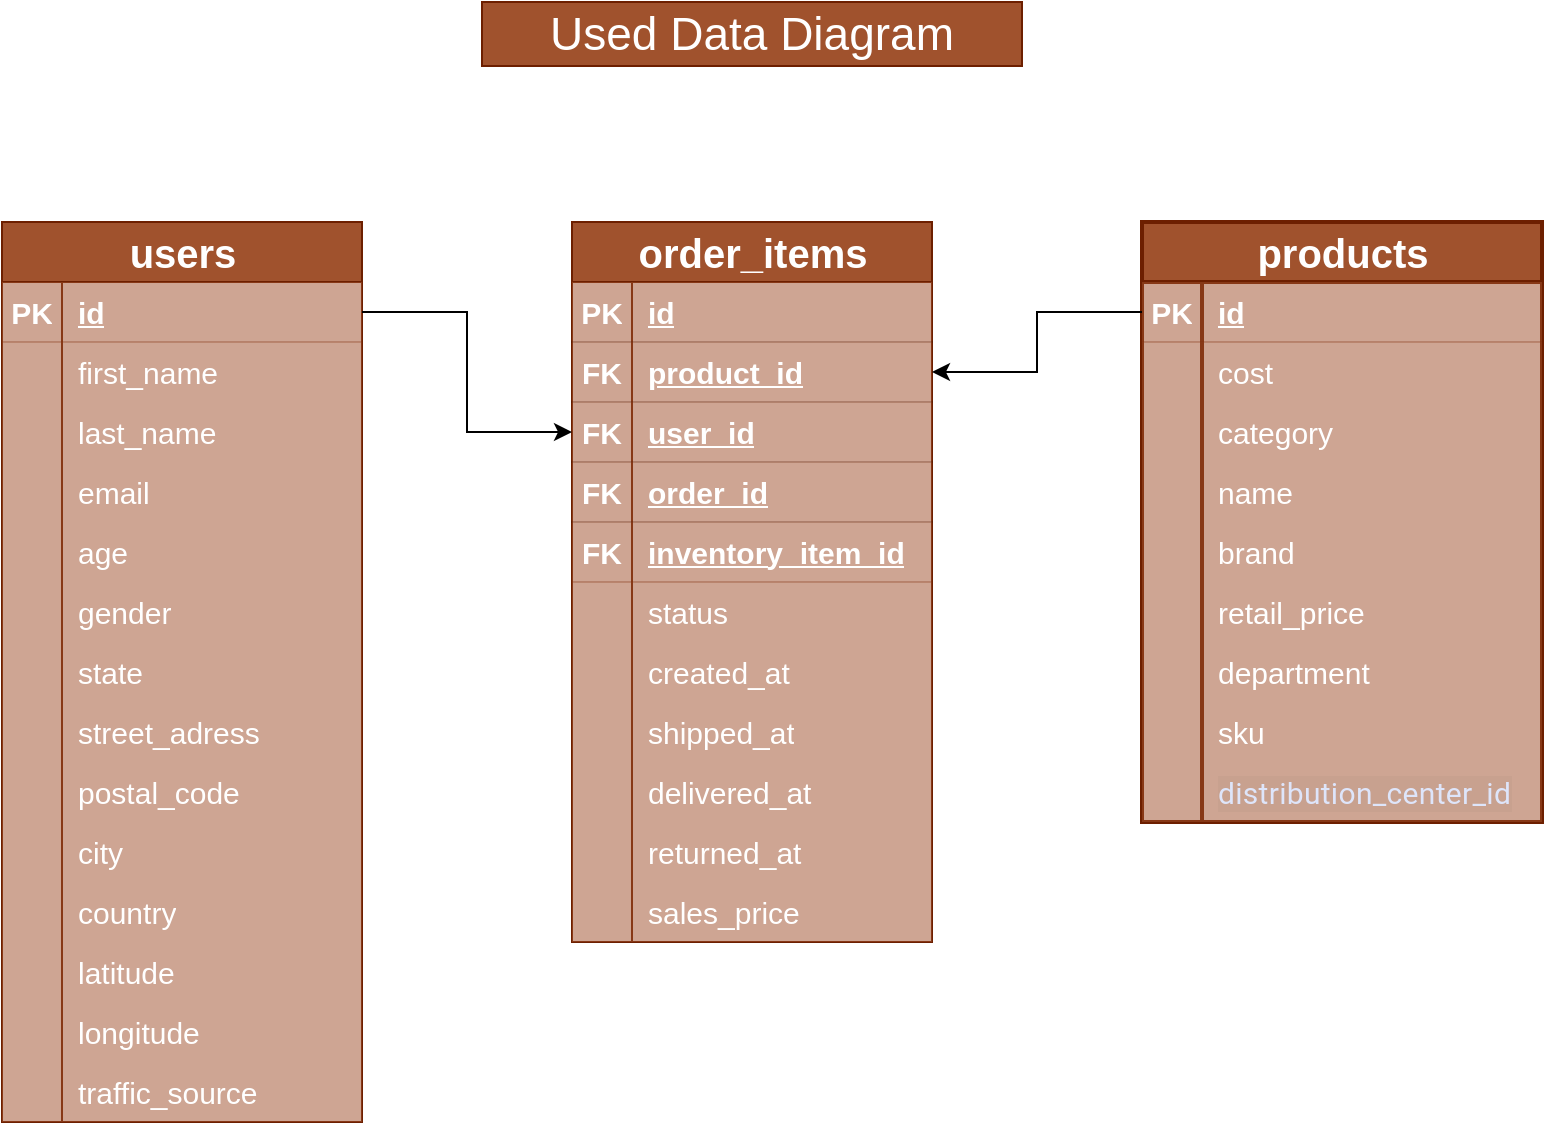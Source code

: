 <mxfile version="26.2.15">
  <diagram name="Page-1" id="uGTwzxItd89l0KT5xo5V">
    <mxGraphModel dx="976" dy="1852" grid="1" gridSize="10" guides="1" tooltips="1" connect="1" arrows="1" fold="1" page="1" pageScale="1" pageWidth="850" pageHeight="1100" math="0" shadow="0">
      <root>
        <mxCell id="0" />
        <mxCell id="1" parent="0" />
        <mxCell id="vyj9jpibA56fX9_31Tpw-134" value="&lt;font style=&quot;font-size: 20px;&quot;&gt;order_items&lt;/font&gt;" style="shape=table;startSize=30;container=1;collapsible=1;childLayout=tableLayout;fixedRows=1;rowLines=0;fontStyle=1;align=center;resizeLast=1;html=1;fillColor=#a0522d;fontColor=#ffffff;strokeColor=#6D1F00;" parent="1" vertex="1">
          <mxGeometry x="335" y="-890" width="180" height="360" as="geometry" />
        </mxCell>
        <mxCell id="vyj9jpibA56fX9_31Tpw-135" value="" style="shape=tableRow;horizontal=0;startSize=0;swimlaneHead=0;swimlaneBody=0;fillColor=#a0522d;collapsible=0;dropTarget=0;points=[[0,0.5],[1,0.5]];portConstraint=eastwest;top=0;left=0;right=0;bottom=1;fontSize=15;fontColor=#ffffff;strokeColor=#401200;opacity=30;" parent="vyj9jpibA56fX9_31Tpw-134" vertex="1">
          <mxGeometry y="30" width="180" height="30" as="geometry" />
        </mxCell>
        <mxCell id="vyj9jpibA56fX9_31Tpw-136" value="PK" style="shape=partialRectangle;connectable=0;fillColor=#a0522d;top=0;left=0;bottom=0;right=0;fontStyle=1;overflow=hidden;whiteSpace=wrap;html=1;fontSize=15;fontColor=#ffffff;strokeColor=#401200;opacity=30;" parent="vyj9jpibA56fX9_31Tpw-135" vertex="1">
          <mxGeometry width="30" height="30" as="geometry">
            <mxRectangle width="30" height="30" as="alternateBounds" />
          </mxGeometry>
        </mxCell>
        <mxCell id="vyj9jpibA56fX9_31Tpw-137" value="id" style="shape=partialRectangle;connectable=0;fillColor=#a0522d;top=0;left=0;bottom=0;right=0;align=left;spacingLeft=6;fontStyle=5;overflow=hidden;whiteSpace=wrap;html=1;fontSize=15;fontColor=#ffffff;strokeColor=#401200;opacity=30;" parent="vyj9jpibA56fX9_31Tpw-135" vertex="1">
          <mxGeometry x="30" width="150" height="30" as="geometry">
            <mxRectangle width="150" height="30" as="alternateBounds" />
          </mxGeometry>
        </mxCell>
        <mxCell id="vyj9jpibA56fX9_31Tpw-152" value="" style="shape=tableRow;horizontal=0;startSize=0;swimlaneHead=0;swimlaneBody=0;fillColor=#a0522d;collapsible=0;dropTarget=0;points=[[0,0.5],[1,0.5]];portConstraint=eastwest;top=0;left=0;right=0;bottom=1;fontSize=15;swimlaneLine=0;strokeColor=#401200;fontColor=#ffffff;opacity=30;" parent="vyj9jpibA56fX9_31Tpw-134" vertex="1">
          <mxGeometry y="60" width="180" height="30" as="geometry" />
        </mxCell>
        <mxCell id="vyj9jpibA56fX9_31Tpw-153" value="FK" style="shape=partialRectangle;connectable=0;fillColor=#a0522d;top=0;left=0;bottom=0;right=0;fontStyle=1;overflow=hidden;whiteSpace=wrap;html=1;fontSize=15;swimlaneLine=0;strokeColor=#401200;fontColor=#ffffff;opacity=30;" parent="vyj9jpibA56fX9_31Tpw-152" vertex="1">
          <mxGeometry width="30" height="30" as="geometry">
            <mxRectangle width="30" height="30" as="alternateBounds" />
          </mxGeometry>
        </mxCell>
        <mxCell id="vyj9jpibA56fX9_31Tpw-154" value="product_id" style="shape=partialRectangle;connectable=0;fillColor=#a0522d;top=0;left=0;bottom=0;right=0;align=left;spacingLeft=6;fontStyle=5;overflow=hidden;whiteSpace=wrap;html=1;fontSize=15;swimlaneLine=0;strokeColor=#401200;fontColor=#ffffff;opacity=30;" parent="vyj9jpibA56fX9_31Tpw-152" vertex="1">
          <mxGeometry x="30" width="150" height="30" as="geometry">
            <mxRectangle width="150" height="30" as="alternateBounds" />
          </mxGeometry>
        </mxCell>
        <mxCell id="vyj9jpibA56fX9_31Tpw-178" value="" style="shape=tableRow;horizontal=0;startSize=0;swimlaneHead=0;swimlaneBody=0;fillColor=#a0522d;collapsible=0;dropTarget=0;points=[[0,0.5],[1,0.5]];portConstraint=eastwest;top=0;left=0;right=0;bottom=1;fontSize=15;swimlaneLine=0;strokeColor=#401200;fontColor=#ffffff;opacity=30;" parent="vyj9jpibA56fX9_31Tpw-134" vertex="1">
          <mxGeometry y="90" width="180" height="30" as="geometry" />
        </mxCell>
        <mxCell id="vyj9jpibA56fX9_31Tpw-179" value="FK" style="shape=partialRectangle;connectable=0;fillColor=#a0522d;top=0;left=0;bottom=0;right=0;fontStyle=1;overflow=hidden;whiteSpace=wrap;html=1;fontSize=15;swimlaneLine=0;strokeColor=#401200;fontColor=#ffffff;opacity=30;" parent="vyj9jpibA56fX9_31Tpw-178" vertex="1">
          <mxGeometry width="30" height="30" as="geometry">
            <mxRectangle width="30" height="30" as="alternateBounds" />
          </mxGeometry>
        </mxCell>
        <mxCell id="vyj9jpibA56fX9_31Tpw-180" value="user_id" style="shape=partialRectangle;connectable=0;fillColor=#a0522d;top=0;left=0;bottom=0;right=0;align=left;spacingLeft=6;fontStyle=5;overflow=hidden;whiteSpace=wrap;html=1;fontSize=15;swimlaneLine=0;strokeColor=#401200;fontColor=#ffffff;opacity=30;" parent="vyj9jpibA56fX9_31Tpw-178" vertex="1">
          <mxGeometry x="30" width="150" height="30" as="geometry">
            <mxRectangle width="150" height="30" as="alternateBounds" />
          </mxGeometry>
        </mxCell>
        <mxCell id="vyj9jpibA56fX9_31Tpw-181" value="" style="shape=tableRow;horizontal=0;startSize=0;swimlaneHead=0;swimlaneBody=0;fillColor=#a0522d;collapsible=0;dropTarget=0;points=[[0,0.5],[1,0.5]];portConstraint=eastwest;top=0;left=0;right=0;bottom=1;fontSize=15;swimlaneLine=0;strokeColor=#401200;fontColor=#ffffff;opacity=30;" parent="vyj9jpibA56fX9_31Tpw-134" vertex="1">
          <mxGeometry y="120" width="180" height="30" as="geometry" />
        </mxCell>
        <mxCell id="vyj9jpibA56fX9_31Tpw-182" value="FK" style="shape=partialRectangle;connectable=0;fillColor=#a0522d;top=0;left=0;bottom=0;right=0;fontStyle=1;overflow=hidden;whiteSpace=wrap;html=1;fontSize=15;swimlaneLine=0;strokeColor=#401200;fontColor=#ffffff;opacity=30;" parent="vyj9jpibA56fX9_31Tpw-181" vertex="1">
          <mxGeometry width="30" height="30" as="geometry">
            <mxRectangle width="30" height="30" as="alternateBounds" />
          </mxGeometry>
        </mxCell>
        <mxCell id="vyj9jpibA56fX9_31Tpw-183" value="order_id" style="shape=partialRectangle;connectable=0;fillColor=#a0522d;top=0;left=0;bottom=0;right=0;align=left;spacingLeft=6;fontStyle=5;overflow=hidden;whiteSpace=wrap;html=1;fontSize=15;swimlaneLine=0;strokeColor=#401200;fontColor=#ffffff;opacity=30;" parent="vyj9jpibA56fX9_31Tpw-181" vertex="1">
          <mxGeometry x="30" width="150" height="30" as="geometry">
            <mxRectangle width="150" height="30" as="alternateBounds" />
          </mxGeometry>
        </mxCell>
        <mxCell id="vyj9jpibA56fX9_31Tpw-184" value="" style="shape=tableRow;horizontal=0;startSize=0;swimlaneHead=0;swimlaneBody=0;fillColor=#a0522d;collapsible=0;dropTarget=0;points=[[0,0.5],[1,0.5]];portConstraint=eastwest;top=0;left=0;right=0;bottom=1;fontSize=15;swimlaneLine=0;strokeColor=#6D1F00;fontColor=#ffffff;opacity=30;" parent="vyj9jpibA56fX9_31Tpw-134" vertex="1">
          <mxGeometry y="150" width="180" height="30" as="geometry" />
        </mxCell>
        <mxCell id="vyj9jpibA56fX9_31Tpw-185" value="FK" style="shape=partialRectangle;connectable=0;fillColor=#a0522d;top=0;left=0;bottom=0;right=0;fontStyle=1;overflow=hidden;whiteSpace=wrap;html=1;fontSize=15;swimlaneLine=0;strokeColor=#6D1F00;fontColor=#ffffff;opacity=30;" parent="vyj9jpibA56fX9_31Tpw-184" vertex="1">
          <mxGeometry width="30" height="30" as="geometry">
            <mxRectangle width="30" height="30" as="alternateBounds" />
          </mxGeometry>
        </mxCell>
        <mxCell id="vyj9jpibA56fX9_31Tpw-186" value="inventory_item_id" style="shape=partialRectangle;connectable=0;fillColor=#a0522d;top=0;left=0;bottom=0;right=0;align=left;spacingLeft=6;fontStyle=5;overflow=hidden;whiteSpace=wrap;html=1;fontSize=15;swimlaneLine=0;strokeColor=#6D1F00;fontColor=#ffffff;opacity=30;" parent="vyj9jpibA56fX9_31Tpw-184" vertex="1">
          <mxGeometry x="30" width="150" height="30" as="geometry">
            <mxRectangle width="150" height="30" as="alternateBounds" />
          </mxGeometry>
        </mxCell>
        <mxCell id="vyj9jpibA56fX9_31Tpw-138" value="" style="shape=tableRow;horizontal=0;startSize=0;swimlaneHead=0;swimlaneBody=0;fillColor=#a0522d;collapsible=0;dropTarget=0;points=[[0,0.5],[1,0.5]];portConstraint=eastwest;top=0;left=0;right=0;bottom=0;fontSize=15;strokeColor=#6D1F00;fontColor=#ffffff;opacity=30;" parent="vyj9jpibA56fX9_31Tpw-134" vertex="1">
          <mxGeometry y="180" width="180" height="30" as="geometry" />
        </mxCell>
        <mxCell id="vyj9jpibA56fX9_31Tpw-139" value="" style="shape=partialRectangle;connectable=0;fillColor=#a0522d;top=0;left=0;bottom=0;right=0;editable=1;overflow=hidden;whiteSpace=wrap;html=1;fontSize=15;strokeColor=#6D1F00;fontColor=#ffffff;opacity=30;" parent="vyj9jpibA56fX9_31Tpw-138" vertex="1">
          <mxGeometry width="30" height="30" as="geometry">
            <mxRectangle width="30" height="30" as="alternateBounds" />
          </mxGeometry>
        </mxCell>
        <mxCell id="vyj9jpibA56fX9_31Tpw-140" value="status" style="shape=partialRectangle;connectable=0;fillColor=#a0522d;top=0;left=0;bottom=0;right=0;align=left;spacingLeft=6;overflow=hidden;whiteSpace=wrap;html=1;fontSize=15;strokeColor=#6D1F00;fontColor=#ffffff;opacity=30;" parent="vyj9jpibA56fX9_31Tpw-138" vertex="1">
          <mxGeometry x="30" width="150" height="30" as="geometry">
            <mxRectangle width="150" height="30" as="alternateBounds" />
          </mxGeometry>
        </mxCell>
        <mxCell id="vyj9jpibA56fX9_31Tpw-141" value="" style="shape=tableRow;horizontal=0;startSize=0;swimlaneHead=0;swimlaneBody=0;fillColor=#a0522d;collapsible=0;dropTarget=0;points=[[0,0.5],[1,0.5]];portConstraint=eastwest;top=0;left=0;right=0;bottom=0;fontSize=15;strokeColor=#6D1F00;fontColor=#ffffff;opacity=30;" parent="vyj9jpibA56fX9_31Tpw-134" vertex="1">
          <mxGeometry y="210" width="180" height="30" as="geometry" />
        </mxCell>
        <mxCell id="vyj9jpibA56fX9_31Tpw-142" value="" style="shape=partialRectangle;connectable=0;fillColor=#a0522d;top=0;left=0;bottom=0;right=0;editable=1;overflow=hidden;whiteSpace=wrap;html=1;fontSize=15;strokeColor=#6D1F00;fontColor=#ffffff;opacity=30;" parent="vyj9jpibA56fX9_31Tpw-141" vertex="1">
          <mxGeometry width="30" height="30" as="geometry">
            <mxRectangle width="30" height="30" as="alternateBounds" />
          </mxGeometry>
        </mxCell>
        <mxCell id="vyj9jpibA56fX9_31Tpw-143" value="created_at" style="shape=partialRectangle;connectable=0;fillColor=#a0522d;top=0;left=0;bottom=0;right=0;align=left;spacingLeft=6;overflow=hidden;whiteSpace=wrap;html=1;fontSize=15;strokeColor=#6D1F00;fontColor=#ffffff;opacity=30;" parent="vyj9jpibA56fX9_31Tpw-141" vertex="1">
          <mxGeometry x="30" width="150" height="30" as="geometry">
            <mxRectangle width="150" height="30" as="alternateBounds" />
          </mxGeometry>
        </mxCell>
        <mxCell id="vyj9jpibA56fX9_31Tpw-144" value="" style="shape=tableRow;horizontal=0;startSize=0;swimlaneHead=0;swimlaneBody=0;fillColor=#a0522d;collapsible=0;dropTarget=0;points=[[0,0.5],[1,0.5]];portConstraint=eastwest;top=0;left=0;right=0;bottom=0;fontSize=15;fontColor=#ffffff;strokeColor=#6D1F00;opacity=30;" parent="vyj9jpibA56fX9_31Tpw-134" vertex="1">
          <mxGeometry y="240" width="180" height="30" as="geometry" />
        </mxCell>
        <mxCell id="vyj9jpibA56fX9_31Tpw-145" value="" style="shape=partialRectangle;connectable=0;fillColor=#a0522d;top=0;left=0;bottom=0;right=0;editable=1;overflow=hidden;whiteSpace=wrap;html=1;fontSize=15;fontColor=#ffffff;strokeColor=#6D1F00;opacity=30;" parent="vyj9jpibA56fX9_31Tpw-144" vertex="1">
          <mxGeometry width="30" height="30" as="geometry">
            <mxRectangle width="30" height="30" as="alternateBounds" />
          </mxGeometry>
        </mxCell>
        <mxCell id="vyj9jpibA56fX9_31Tpw-146" value="shipped_at" style="shape=partialRectangle;connectable=0;fillColor=#a0522d;top=0;left=0;bottom=0;right=0;align=left;spacingLeft=6;overflow=hidden;whiteSpace=wrap;html=1;fontSize=15;fontColor=#ffffff;strokeColor=#6D1F00;opacity=30;" parent="vyj9jpibA56fX9_31Tpw-144" vertex="1">
          <mxGeometry x="30" width="150" height="30" as="geometry">
            <mxRectangle width="150" height="30" as="alternateBounds" />
          </mxGeometry>
        </mxCell>
        <mxCell id="vyj9jpibA56fX9_31Tpw-147" value="" style="shape=tableRow;horizontal=0;startSize=0;swimlaneHead=0;swimlaneBody=0;fillColor=#a0522d;collapsible=0;dropTarget=0;points=[[0,0.5],[1,0.5]];portConstraint=eastwest;top=0;left=0;right=0;bottom=0;fontSize=15;fontColor=#ffffff;strokeColor=#6D1F00;opacity=30;" parent="vyj9jpibA56fX9_31Tpw-134" vertex="1">
          <mxGeometry y="270" width="180" height="30" as="geometry" />
        </mxCell>
        <mxCell id="vyj9jpibA56fX9_31Tpw-148" value="" style="shape=partialRectangle;connectable=0;fillColor=#a0522d;top=0;left=0;bottom=0;right=0;editable=1;overflow=hidden;whiteSpace=wrap;html=1;fontSize=15;fontColor=#ffffff;strokeColor=#6D1F00;opacity=30;" parent="vyj9jpibA56fX9_31Tpw-147" vertex="1">
          <mxGeometry width="30" height="30" as="geometry">
            <mxRectangle width="30" height="30" as="alternateBounds" />
          </mxGeometry>
        </mxCell>
        <mxCell id="vyj9jpibA56fX9_31Tpw-149" value="delivered_at" style="shape=partialRectangle;connectable=0;fillColor=#a0522d;top=0;left=0;bottom=0;right=0;align=left;spacingLeft=6;overflow=hidden;whiteSpace=wrap;html=1;fontSize=15;fontColor=#ffffff;strokeColor=#6D1F00;opacity=30;" parent="vyj9jpibA56fX9_31Tpw-147" vertex="1">
          <mxGeometry x="30" width="150" height="30" as="geometry">
            <mxRectangle width="150" height="30" as="alternateBounds" />
          </mxGeometry>
        </mxCell>
        <mxCell id="vyj9jpibA56fX9_31Tpw-187" value="" style="shape=tableRow;horizontal=0;startSize=0;swimlaneHead=0;swimlaneBody=0;fillColor=#a0522d;collapsible=0;dropTarget=0;points=[[0,0.5],[1,0.5]];portConstraint=eastwest;top=0;left=0;right=0;bottom=0;fontSize=15;fontColor=#ffffff;strokeColor=#6D1F00;opacity=30;" parent="vyj9jpibA56fX9_31Tpw-134" vertex="1">
          <mxGeometry y="300" width="180" height="30" as="geometry" />
        </mxCell>
        <mxCell id="vyj9jpibA56fX9_31Tpw-188" value="" style="shape=partialRectangle;connectable=0;fillColor=#a0522d;top=0;left=0;bottom=0;right=0;editable=1;overflow=hidden;whiteSpace=wrap;html=1;fontSize=15;fontColor=#ffffff;strokeColor=#6D1F00;opacity=30;" parent="vyj9jpibA56fX9_31Tpw-187" vertex="1">
          <mxGeometry width="30" height="30" as="geometry">
            <mxRectangle width="30" height="30" as="alternateBounds" />
          </mxGeometry>
        </mxCell>
        <mxCell id="vyj9jpibA56fX9_31Tpw-189" value="returned_at" style="shape=partialRectangle;connectable=0;fillColor=#a0522d;top=0;left=0;bottom=0;right=0;align=left;spacingLeft=6;overflow=hidden;whiteSpace=wrap;html=1;fontSize=15;fontColor=#ffffff;strokeColor=#6D1F00;opacity=30;" parent="vyj9jpibA56fX9_31Tpw-187" vertex="1">
          <mxGeometry x="30" width="150" height="30" as="geometry">
            <mxRectangle width="150" height="30" as="alternateBounds" />
          </mxGeometry>
        </mxCell>
        <mxCell id="vyj9jpibA56fX9_31Tpw-190" value="" style="shape=tableRow;horizontal=0;startSize=0;swimlaneHead=0;swimlaneBody=0;fillColor=#a0522d;collapsible=0;dropTarget=0;points=[[0,0.5],[1,0.5]];portConstraint=eastwest;top=0;left=0;right=0;bottom=0;fontSize=15;fontColor=#ffffff;strokeColor=#6D1F00;opacity=30;" parent="vyj9jpibA56fX9_31Tpw-134" vertex="1">
          <mxGeometry y="330" width="180" height="30" as="geometry" />
        </mxCell>
        <mxCell id="vyj9jpibA56fX9_31Tpw-191" value="" style="shape=partialRectangle;connectable=0;fillColor=#a0522d;top=0;left=0;bottom=0;right=0;editable=1;overflow=hidden;whiteSpace=wrap;html=1;fontSize=15;fontColor=#ffffff;strokeColor=#6D1F00;opacity=30;" parent="vyj9jpibA56fX9_31Tpw-190" vertex="1">
          <mxGeometry width="30" height="30" as="geometry">
            <mxRectangle width="30" height="30" as="alternateBounds" />
          </mxGeometry>
        </mxCell>
        <mxCell id="vyj9jpibA56fX9_31Tpw-192" value="sales_price" style="shape=partialRectangle;connectable=0;fillColor=#a0522d;top=0;left=0;bottom=0;right=0;align=left;spacingLeft=6;overflow=hidden;whiteSpace=wrap;html=1;fontSize=15;fontColor=#ffffff;strokeColor=#6D1F00;opacity=30;" parent="vyj9jpibA56fX9_31Tpw-190" vertex="1">
          <mxGeometry x="30" width="150" height="30" as="geometry">
            <mxRectangle width="150" height="30" as="alternateBounds" />
          </mxGeometry>
        </mxCell>
        <mxCell id="vyj9jpibA56fX9_31Tpw-150" value="Used Data Diagram" style="text;html=1;align=center;verticalAlign=middle;whiteSpace=wrap;rounded=0;fontSize=23;fillColor=#a0522d;fontColor=#ffffff;strokeColor=#6D1F00;" parent="1" vertex="1">
          <mxGeometry x="290" y="-1000" width="270" height="32" as="geometry" />
        </mxCell>
        <mxCell id="vyj9jpibA56fX9_31Tpw-196" value="&lt;font style=&quot;font-size: 20px;&quot;&gt;users&lt;/font&gt;" style="shape=table;startSize=30;container=1;collapsible=1;childLayout=tableLayout;fixedRows=1;rowLines=0;fontStyle=1;align=center;resizeLast=1;html=1;fillColor=#a0522d;fontColor=#ffffff;strokeColor=#6D1F00;" parent="1" vertex="1">
          <mxGeometry x="50" y="-890" width="180" height="450" as="geometry" />
        </mxCell>
        <mxCell id="vyj9jpibA56fX9_31Tpw-197" value="" style="shape=tableRow;horizontal=0;startSize=0;swimlaneHead=0;swimlaneBody=0;fillColor=#a0522d;collapsible=0;dropTarget=0;points=[[0,0.5],[1,0.5]];portConstraint=eastwest;top=0;left=0;right=0;bottom=1;fontSize=15;fontColor=#ffffff;strokeColor=#6D1F00;opacity=30;" parent="vyj9jpibA56fX9_31Tpw-196" vertex="1">
          <mxGeometry y="30" width="180" height="30" as="geometry" />
        </mxCell>
        <mxCell id="vyj9jpibA56fX9_31Tpw-198" value="PK" style="shape=partialRectangle;connectable=0;fillColor=#a0522d;top=0;left=0;bottom=0;right=0;fontStyle=1;overflow=hidden;whiteSpace=wrap;html=1;fontSize=15;fontColor=#ffffff;strokeColor=#6D1F00;opacity=30;" parent="vyj9jpibA56fX9_31Tpw-197" vertex="1">
          <mxGeometry width="30" height="30" as="geometry">
            <mxRectangle width="30" height="30" as="alternateBounds" />
          </mxGeometry>
        </mxCell>
        <mxCell id="vyj9jpibA56fX9_31Tpw-199" value="id" style="shape=partialRectangle;connectable=0;fillColor=#a0522d;top=0;left=0;bottom=0;right=0;align=left;spacingLeft=6;fontStyle=5;overflow=hidden;whiteSpace=wrap;html=1;fontSize=15;fontColor=#ffffff;strokeColor=#6D1F00;opacity=30;" parent="vyj9jpibA56fX9_31Tpw-197" vertex="1">
          <mxGeometry x="30" width="150" height="30" as="geometry">
            <mxRectangle width="150" height="30" as="alternateBounds" />
          </mxGeometry>
        </mxCell>
        <mxCell id="vyj9jpibA56fX9_31Tpw-200" value="" style="shape=tableRow;horizontal=0;startSize=0;swimlaneHead=0;swimlaneBody=0;fillColor=#a0522d;collapsible=0;dropTarget=0;points=[[0,0.5],[1,0.5]];portConstraint=eastwest;top=0;left=0;right=0;bottom=0;fontSize=15;fontColor=#ffffff;strokeColor=#6D1F00;opacity=30;" parent="vyj9jpibA56fX9_31Tpw-196" vertex="1">
          <mxGeometry y="60" width="180" height="30" as="geometry" />
        </mxCell>
        <mxCell id="vyj9jpibA56fX9_31Tpw-201" value="" style="shape=partialRectangle;connectable=0;fillColor=#a0522d;top=0;left=0;bottom=0;right=0;editable=1;overflow=hidden;whiteSpace=wrap;html=1;fontSize=15;fontColor=#ffffff;strokeColor=#6D1F00;opacity=30;" parent="vyj9jpibA56fX9_31Tpw-200" vertex="1">
          <mxGeometry width="30" height="30" as="geometry">
            <mxRectangle width="30" height="30" as="alternateBounds" />
          </mxGeometry>
        </mxCell>
        <mxCell id="vyj9jpibA56fX9_31Tpw-202" value="first_name" style="shape=partialRectangle;connectable=0;fillColor=#a0522d;top=0;left=0;bottom=0;right=0;align=left;spacingLeft=6;overflow=hidden;whiteSpace=wrap;html=1;fontSize=15;fontColor=#ffffff;strokeColor=#6D1F00;opacity=30;" parent="vyj9jpibA56fX9_31Tpw-200" vertex="1">
          <mxGeometry x="30" width="150" height="30" as="geometry">
            <mxRectangle width="150" height="30" as="alternateBounds" />
          </mxGeometry>
        </mxCell>
        <mxCell id="vyj9jpibA56fX9_31Tpw-203" value="" style="shape=tableRow;horizontal=0;startSize=0;swimlaneHead=0;swimlaneBody=0;fillColor=#a0522d;collapsible=0;dropTarget=0;points=[[0,0.5],[1,0.5]];portConstraint=eastwest;top=0;left=0;right=0;bottom=0;fontSize=15;fontColor=#ffffff;strokeColor=#6D1F00;opacity=30;" parent="vyj9jpibA56fX9_31Tpw-196" vertex="1">
          <mxGeometry y="90" width="180" height="30" as="geometry" />
        </mxCell>
        <mxCell id="vyj9jpibA56fX9_31Tpw-204" value="" style="shape=partialRectangle;connectable=0;fillColor=#a0522d;top=0;left=0;bottom=0;right=0;editable=1;overflow=hidden;whiteSpace=wrap;html=1;fontSize=15;fontColor=#ffffff;strokeColor=#6D1F00;opacity=30;" parent="vyj9jpibA56fX9_31Tpw-203" vertex="1">
          <mxGeometry width="30" height="30" as="geometry">
            <mxRectangle width="30" height="30" as="alternateBounds" />
          </mxGeometry>
        </mxCell>
        <mxCell id="vyj9jpibA56fX9_31Tpw-205" value="last_name" style="shape=partialRectangle;connectable=0;fillColor=#a0522d;top=0;left=0;bottom=0;right=0;align=left;spacingLeft=6;overflow=hidden;whiteSpace=wrap;html=1;fontSize=15;fontColor=#ffffff;strokeColor=#6D1F00;opacity=30;" parent="vyj9jpibA56fX9_31Tpw-203" vertex="1">
          <mxGeometry x="30" width="150" height="30" as="geometry">
            <mxRectangle width="150" height="30" as="alternateBounds" />
          </mxGeometry>
        </mxCell>
        <mxCell id="vyj9jpibA56fX9_31Tpw-206" value="" style="shape=tableRow;horizontal=0;startSize=0;swimlaneHead=0;swimlaneBody=0;fillColor=#a0522d;collapsible=0;dropTarget=0;points=[[0,0.5],[1,0.5]];portConstraint=eastwest;top=0;left=0;right=0;bottom=0;fontSize=15;fontColor=#ffffff;strokeColor=#6D1F00;opacity=30;" parent="vyj9jpibA56fX9_31Tpw-196" vertex="1">
          <mxGeometry y="120" width="180" height="30" as="geometry" />
        </mxCell>
        <mxCell id="vyj9jpibA56fX9_31Tpw-207" value="" style="shape=partialRectangle;connectable=0;fillColor=#a0522d;top=0;left=0;bottom=0;right=0;editable=1;overflow=hidden;whiteSpace=wrap;html=1;fontSize=15;fontColor=#ffffff;strokeColor=#6D1F00;opacity=30;" parent="vyj9jpibA56fX9_31Tpw-206" vertex="1">
          <mxGeometry width="30" height="30" as="geometry">
            <mxRectangle width="30" height="30" as="alternateBounds" />
          </mxGeometry>
        </mxCell>
        <mxCell id="vyj9jpibA56fX9_31Tpw-208" value="email" style="shape=partialRectangle;connectable=0;fillColor=#a0522d;top=0;left=0;bottom=0;right=0;align=left;spacingLeft=6;overflow=hidden;whiteSpace=wrap;html=1;fontSize=15;fontColor=#ffffff;strokeColor=#6D1F00;opacity=30;" parent="vyj9jpibA56fX9_31Tpw-206" vertex="1">
          <mxGeometry x="30" width="150" height="30" as="geometry">
            <mxRectangle width="150" height="30" as="alternateBounds" />
          </mxGeometry>
        </mxCell>
        <mxCell id="vyj9jpibA56fX9_31Tpw-237" value="" style="shape=tableRow;horizontal=0;startSize=0;swimlaneHead=0;swimlaneBody=0;fillColor=#a0522d;collapsible=0;dropTarget=0;points=[[0,0.5],[1,0.5]];portConstraint=eastwest;top=0;left=0;right=0;bottom=0;fontSize=15;fontColor=#ffffff;strokeColor=#6D1F00;opacity=30;" parent="vyj9jpibA56fX9_31Tpw-196" vertex="1">
          <mxGeometry y="150" width="180" height="30" as="geometry" />
        </mxCell>
        <mxCell id="vyj9jpibA56fX9_31Tpw-238" value="" style="shape=partialRectangle;connectable=0;fillColor=#a0522d;top=0;left=0;bottom=0;right=0;editable=1;overflow=hidden;whiteSpace=wrap;html=1;fontSize=15;fontColor=#ffffff;strokeColor=#6D1F00;opacity=30;" parent="vyj9jpibA56fX9_31Tpw-237" vertex="1">
          <mxGeometry width="30" height="30" as="geometry">
            <mxRectangle width="30" height="30" as="alternateBounds" />
          </mxGeometry>
        </mxCell>
        <mxCell id="vyj9jpibA56fX9_31Tpw-239" value="age" style="shape=partialRectangle;connectable=0;fillColor=#a0522d;top=0;left=0;bottom=0;right=0;align=left;spacingLeft=6;overflow=hidden;whiteSpace=wrap;html=1;fontSize=15;fontColor=#ffffff;strokeColor=#6D1F00;opacity=30;" parent="vyj9jpibA56fX9_31Tpw-237" vertex="1">
          <mxGeometry x="30" width="150" height="30" as="geometry">
            <mxRectangle width="150" height="30" as="alternateBounds" />
          </mxGeometry>
        </mxCell>
        <mxCell id="vyj9jpibA56fX9_31Tpw-240" value="" style="shape=tableRow;horizontal=0;startSize=0;swimlaneHead=0;swimlaneBody=0;fillColor=#a0522d;collapsible=0;dropTarget=0;points=[[0,0.5],[1,0.5]];portConstraint=eastwest;top=0;left=0;right=0;bottom=0;fontSize=15;fontColor=#ffffff;strokeColor=#6D1F00;opacity=30;" parent="vyj9jpibA56fX9_31Tpw-196" vertex="1">
          <mxGeometry y="180" width="180" height="30" as="geometry" />
        </mxCell>
        <mxCell id="vyj9jpibA56fX9_31Tpw-241" value="" style="shape=partialRectangle;connectable=0;fillColor=#a0522d;top=0;left=0;bottom=0;right=0;editable=1;overflow=hidden;whiteSpace=wrap;html=1;fontSize=15;fontColor=#ffffff;strokeColor=#6D1F00;opacity=30;" parent="vyj9jpibA56fX9_31Tpw-240" vertex="1">
          <mxGeometry width="30" height="30" as="geometry">
            <mxRectangle width="30" height="30" as="alternateBounds" />
          </mxGeometry>
        </mxCell>
        <mxCell id="vyj9jpibA56fX9_31Tpw-242" value="gender" style="shape=partialRectangle;connectable=0;fillColor=#a0522d;top=0;left=0;bottom=0;right=0;align=left;spacingLeft=6;overflow=hidden;whiteSpace=wrap;html=1;fontSize=15;fontColor=#ffffff;strokeColor=#6D1F00;opacity=30;" parent="vyj9jpibA56fX9_31Tpw-240" vertex="1">
          <mxGeometry x="30" width="150" height="30" as="geometry">
            <mxRectangle width="150" height="30" as="alternateBounds" />
          </mxGeometry>
        </mxCell>
        <mxCell id="vyj9jpibA56fX9_31Tpw-243" value="" style="shape=tableRow;horizontal=0;startSize=0;swimlaneHead=0;swimlaneBody=0;fillColor=#a0522d;collapsible=0;dropTarget=0;points=[[0,0.5],[1,0.5]];portConstraint=eastwest;top=0;left=0;right=0;bottom=0;fontSize=15;fontColor=#ffffff;strokeColor=#6D1F00;opacity=30;" parent="vyj9jpibA56fX9_31Tpw-196" vertex="1">
          <mxGeometry y="210" width="180" height="30" as="geometry" />
        </mxCell>
        <mxCell id="vyj9jpibA56fX9_31Tpw-244" value="" style="shape=partialRectangle;connectable=0;fillColor=#a0522d;top=0;left=0;bottom=0;right=0;editable=1;overflow=hidden;whiteSpace=wrap;html=1;fontSize=15;fontColor=#ffffff;strokeColor=#6D1F00;opacity=30;" parent="vyj9jpibA56fX9_31Tpw-243" vertex="1">
          <mxGeometry width="30" height="30" as="geometry">
            <mxRectangle width="30" height="30" as="alternateBounds" />
          </mxGeometry>
        </mxCell>
        <mxCell id="vyj9jpibA56fX9_31Tpw-245" value="state" style="shape=partialRectangle;connectable=0;fillColor=#a0522d;top=0;left=0;bottom=0;right=0;align=left;spacingLeft=6;overflow=hidden;whiteSpace=wrap;html=1;fontSize=15;fontColor=#ffffff;strokeColor=#6D1F00;opacity=30;" parent="vyj9jpibA56fX9_31Tpw-243" vertex="1">
          <mxGeometry x="30" width="150" height="30" as="geometry">
            <mxRectangle width="150" height="30" as="alternateBounds" />
          </mxGeometry>
        </mxCell>
        <mxCell id="vyj9jpibA56fX9_31Tpw-246" value="" style="shape=tableRow;horizontal=0;startSize=0;swimlaneHead=0;swimlaneBody=0;fillColor=#a0522d;collapsible=0;dropTarget=0;points=[[0,0.5],[1,0.5]];portConstraint=eastwest;top=0;left=0;right=0;bottom=0;fontSize=15;fontColor=#ffffff;strokeColor=#6D1F00;opacity=30;" parent="vyj9jpibA56fX9_31Tpw-196" vertex="1">
          <mxGeometry y="240" width="180" height="30" as="geometry" />
        </mxCell>
        <mxCell id="vyj9jpibA56fX9_31Tpw-247" value="" style="shape=partialRectangle;connectable=0;fillColor=#a0522d;top=0;left=0;bottom=0;right=0;editable=1;overflow=hidden;whiteSpace=wrap;html=1;fontSize=15;fontColor=#ffffff;strokeColor=#6D1F00;opacity=30;" parent="vyj9jpibA56fX9_31Tpw-246" vertex="1">
          <mxGeometry width="30" height="30" as="geometry">
            <mxRectangle width="30" height="30" as="alternateBounds" />
          </mxGeometry>
        </mxCell>
        <mxCell id="vyj9jpibA56fX9_31Tpw-248" value="street_adress" style="shape=partialRectangle;connectable=0;fillColor=#a0522d;top=0;left=0;bottom=0;right=0;align=left;spacingLeft=6;overflow=hidden;whiteSpace=wrap;html=1;fontSize=15;fontColor=#ffffff;strokeColor=#6D1F00;opacity=30;" parent="vyj9jpibA56fX9_31Tpw-246" vertex="1">
          <mxGeometry x="30" width="150" height="30" as="geometry">
            <mxRectangle width="150" height="30" as="alternateBounds" />
          </mxGeometry>
        </mxCell>
        <mxCell id="vyj9jpibA56fX9_31Tpw-249" value="" style="shape=tableRow;horizontal=0;startSize=0;swimlaneHead=0;swimlaneBody=0;fillColor=#a0522d;collapsible=0;dropTarget=0;points=[[0,0.5],[1,0.5]];portConstraint=eastwest;top=0;left=0;right=0;bottom=0;fontSize=15;fontColor=#ffffff;strokeColor=#6D1F00;opacity=30;" parent="vyj9jpibA56fX9_31Tpw-196" vertex="1">
          <mxGeometry y="270" width="180" height="30" as="geometry" />
        </mxCell>
        <mxCell id="vyj9jpibA56fX9_31Tpw-250" value="" style="shape=partialRectangle;connectable=0;fillColor=#a0522d;top=0;left=0;bottom=0;right=0;editable=1;overflow=hidden;whiteSpace=wrap;html=1;fontSize=15;fontColor=#ffffff;strokeColor=#6D1F00;opacity=30;" parent="vyj9jpibA56fX9_31Tpw-249" vertex="1">
          <mxGeometry width="30" height="30" as="geometry">
            <mxRectangle width="30" height="30" as="alternateBounds" />
          </mxGeometry>
        </mxCell>
        <mxCell id="vyj9jpibA56fX9_31Tpw-251" value="postal_code" style="shape=partialRectangle;connectable=0;fillColor=#a0522d;top=0;left=0;bottom=0;right=0;align=left;spacingLeft=6;overflow=hidden;whiteSpace=wrap;html=1;fontSize=15;fontColor=#ffffff;strokeColor=#6D1F00;opacity=30;" parent="vyj9jpibA56fX9_31Tpw-249" vertex="1">
          <mxGeometry x="30" width="150" height="30" as="geometry">
            <mxRectangle width="150" height="30" as="alternateBounds" />
          </mxGeometry>
        </mxCell>
        <mxCell id="vyj9jpibA56fX9_31Tpw-252" value="" style="shape=tableRow;horizontal=0;startSize=0;swimlaneHead=0;swimlaneBody=0;fillColor=#a0522d;collapsible=0;dropTarget=0;points=[[0,0.5],[1,0.5]];portConstraint=eastwest;top=0;left=0;right=0;bottom=0;fontSize=15;fontColor=#ffffff;strokeColor=#6D1F00;opacity=30;" parent="vyj9jpibA56fX9_31Tpw-196" vertex="1">
          <mxGeometry y="300" width="180" height="30" as="geometry" />
        </mxCell>
        <mxCell id="vyj9jpibA56fX9_31Tpw-253" value="" style="shape=partialRectangle;connectable=0;fillColor=#a0522d;top=0;left=0;bottom=0;right=0;editable=1;overflow=hidden;whiteSpace=wrap;html=1;fontSize=15;fontColor=#ffffff;strokeColor=#6D1F00;opacity=30;" parent="vyj9jpibA56fX9_31Tpw-252" vertex="1">
          <mxGeometry width="30" height="30" as="geometry">
            <mxRectangle width="30" height="30" as="alternateBounds" />
          </mxGeometry>
        </mxCell>
        <mxCell id="vyj9jpibA56fX9_31Tpw-254" value="city" style="shape=partialRectangle;connectable=0;fillColor=#a0522d;top=0;left=0;bottom=0;right=0;align=left;spacingLeft=6;overflow=hidden;whiteSpace=wrap;html=1;fontSize=15;fontColor=#ffffff;strokeColor=#6D1F00;opacity=30;" parent="vyj9jpibA56fX9_31Tpw-252" vertex="1">
          <mxGeometry x="30" width="150" height="30" as="geometry">
            <mxRectangle width="150" height="30" as="alternateBounds" />
          </mxGeometry>
        </mxCell>
        <mxCell id="vyj9jpibA56fX9_31Tpw-255" value="" style="shape=tableRow;horizontal=0;startSize=0;swimlaneHead=0;swimlaneBody=0;fillColor=#a0522d;collapsible=0;dropTarget=0;points=[[0,0.5],[1,0.5]];portConstraint=eastwest;top=0;left=0;right=0;bottom=0;fontSize=15;fontColor=#ffffff;strokeColor=#6D1F00;opacity=30;" parent="vyj9jpibA56fX9_31Tpw-196" vertex="1">
          <mxGeometry y="330" width="180" height="30" as="geometry" />
        </mxCell>
        <mxCell id="vyj9jpibA56fX9_31Tpw-256" value="" style="shape=partialRectangle;connectable=0;fillColor=#a0522d;top=0;left=0;bottom=0;right=0;editable=1;overflow=hidden;whiteSpace=wrap;html=1;fontSize=15;fontColor=#ffffff;strokeColor=#6D1F00;opacity=30;" parent="vyj9jpibA56fX9_31Tpw-255" vertex="1">
          <mxGeometry width="30" height="30" as="geometry">
            <mxRectangle width="30" height="30" as="alternateBounds" />
          </mxGeometry>
        </mxCell>
        <mxCell id="vyj9jpibA56fX9_31Tpw-257" value="country" style="shape=partialRectangle;connectable=0;fillColor=#a0522d;top=0;left=0;bottom=0;right=0;align=left;spacingLeft=6;overflow=hidden;whiteSpace=wrap;html=1;fontSize=15;fontColor=#ffffff;strokeColor=#6D1F00;opacity=30;" parent="vyj9jpibA56fX9_31Tpw-255" vertex="1">
          <mxGeometry x="30" width="150" height="30" as="geometry">
            <mxRectangle width="150" height="30" as="alternateBounds" />
          </mxGeometry>
        </mxCell>
        <mxCell id="vyj9jpibA56fX9_31Tpw-258" value="" style="shape=tableRow;horizontal=0;startSize=0;swimlaneHead=0;swimlaneBody=0;fillColor=#a0522d;collapsible=0;dropTarget=0;points=[[0,0.5],[1,0.5]];portConstraint=eastwest;top=0;left=0;right=0;bottom=0;fontSize=15;fontColor=#ffffff;strokeColor=#6D1F00;opacity=30;" parent="vyj9jpibA56fX9_31Tpw-196" vertex="1">
          <mxGeometry y="360" width="180" height="30" as="geometry" />
        </mxCell>
        <mxCell id="vyj9jpibA56fX9_31Tpw-259" value="" style="shape=partialRectangle;connectable=0;fillColor=#a0522d;top=0;left=0;bottom=0;right=0;editable=1;overflow=hidden;whiteSpace=wrap;html=1;fontSize=15;fontColor=#ffffff;strokeColor=#6D1F00;opacity=30;" parent="vyj9jpibA56fX9_31Tpw-258" vertex="1">
          <mxGeometry width="30" height="30" as="geometry">
            <mxRectangle width="30" height="30" as="alternateBounds" />
          </mxGeometry>
        </mxCell>
        <mxCell id="vyj9jpibA56fX9_31Tpw-260" value="latitude" style="shape=partialRectangle;connectable=0;fillColor=#a0522d;top=0;left=0;bottom=0;right=0;align=left;spacingLeft=6;overflow=hidden;whiteSpace=wrap;html=1;fontSize=15;fontColor=#ffffff;strokeColor=#6D1F00;opacity=30;" parent="vyj9jpibA56fX9_31Tpw-258" vertex="1">
          <mxGeometry x="30" width="150" height="30" as="geometry">
            <mxRectangle width="150" height="30" as="alternateBounds" />
          </mxGeometry>
        </mxCell>
        <mxCell id="vyj9jpibA56fX9_31Tpw-261" value="" style="shape=tableRow;horizontal=0;startSize=0;swimlaneHead=0;swimlaneBody=0;fillColor=#a0522d;collapsible=0;dropTarget=0;points=[[0,0.5],[1,0.5]];portConstraint=eastwest;top=0;left=0;right=0;bottom=0;fontSize=15;fontColor=#ffffff;strokeColor=#6D1F00;opacity=30;" parent="vyj9jpibA56fX9_31Tpw-196" vertex="1">
          <mxGeometry y="390" width="180" height="30" as="geometry" />
        </mxCell>
        <mxCell id="vyj9jpibA56fX9_31Tpw-262" value="" style="shape=partialRectangle;connectable=0;fillColor=#a0522d;top=0;left=0;bottom=0;right=0;editable=1;overflow=hidden;whiteSpace=wrap;html=1;fontSize=15;fontColor=#ffffff;strokeColor=#6D1F00;opacity=30;" parent="vyj9jpibA56fX9_31Tpw-261" vertex="1">
          <mxGeometry width="30" height="30" as="geometry">
            <mxRectangle width="30" height="30" as="alternateBounds" />
          </mxGeometry>
        </mxCell>
        <mxCell id="vyj9jpibA56fX9_31Tpw-263" value="longitude" style="shape=partialRectangle;connectable=0;fillColor=#a0522d;top=0;left=0;bottom=0;right=0;align=left;spacingLeft=6;overflow=hidden;whiteSpace=wrap;html=1;fontSize=15;fontColor=#ffffff;strokeColor=#6D1F00;opacity=30;" parent="vyj9jpibA56fX9_31Tpw-261" vertex="1">
          <mxGeometry x="30" width="150" height="30" as="geometry">
            <mxRectangle width="150" height="30" as="alternateBounds" />
          </mxGeometry>
        </mxCell>
        <mxCell id="vyj9jpibA56fX9_31Tpw-264" value="" style="shape=tableRow;horizontal=0;startSize=0;swimlaneHead=0;swimlaneBody=0;fillColor=#a0522d;collapsible=0;dropTarget=0;points=[[0,0.5],[1,0.5]];portConstraint=eastwest;top=0;left=0;right=0;bottom=0;fontSize=15;fontColor=#ffffff;strokeColor=#6D1F00;opacity=30;" parent="vyj9jpibA56fX9_31Tpw-196" vertex="1">
          <mxGeometry y="420" width="180" height="30" as="geometry" />
        </mxCell>
        <mxCell id="vyj9jpibA56fX9_31Tpw-265" value="" style="shape=partialRectangle;connectable=0;fillColor=#a0522d;top=0;left=0;bottom=0;right=0;editable=1;overflow=hidden;whiteSpace=wrap;html=1;fontSize=15;fontColor=#ffffff;strokeColor=#6D1F00;opacity=30;" parent="vyj9jpibA56fX9_31Tpw-264" vertex="1">
          <mxGeometry width="30" height="30" as="geometry">
            <mxRectangle width="30" height="30" as="alternateBounds" />
          </mxGeometry>
        </mxCell>
        <mxCell id="vyj9jpibA56fX9_31Tpw-266" value="traffic_source" style="shape=partialRectangle;connectable=0;fillColor=#a0522d;top=0;left=0;bottom=0;right=0;align=left;spacingLeft=6;overflow=hidden;whiteSpace=wrap;html=1;fontSize=15;fontColor=#ffffff;strokeColor=#6D1F00;opacity=30;" parent="vyj9jpibA56fX9_31Tpw-264" vertex="1">
          <mxGeometry x="30" width="150" height="30" as="geometry">
            <mxRectangle width="150" height="30" as="alternateBounds" />
          </mxGeometry>
        </mxCell>
        <mxCell id="vyj9jpibA56fX9_31Tpw-209" value="&lt;font style=&quot;font-size: 20px;&quot;&gt;products&lt;/font&gt;" style="shape=table;startSize=30;container=1;collapsible=1;childLayout=tableLayout;fixedRows=1;rowLines=0;fontStyle=1;align=center;resizeLast=1;html=1;fillColor=#a0522d;fontColor=#ffffff;strokeColor=#6D1F00;strokeWidth=2;" parent="1" vertex="1">
          <mxGeometry x="620" y="-890" width="200" height="300" as="geometry" />
        </mxCell>
        <mxCell id="vyj9jpibA56fX9_31Tpw-210" value="" style="shape=tableRow;horizontal=0;startSize=0;swimlaneHead=0;swimlaneBody=0;fillColor=#a0522d;collapsible=0;dropTarget=0;points=[[0,0.5],[1,0.5]];portConstraint=eastwest;top=0;left=0;right=0;bottom=1;fontSize=15;fontColor=#ffffff;strokeColor=#6D1F00;opacity=30;" parent="vyj9jpibA56fX9_31Tpw-209" vertex="1">
          <mxGeometry y="30" width="200" height="30" as="geometry" />
        </mxCell>
        <mxCell id="vyj9jpibA56fX9_31Tpw-211" value="PK" style="shape=partialRectangle;connectable=0;fillColor=#a0522d;top=0;left=0;bottom=0;right=0;fontStyle=1;overflow=hidden;whiteSpace=wrap;html=1;fontSize=15;fontColor=#ffffff;strokeColor=#6D1F00;opacity=30;" parent="vyj9jpibA56fX9_31Tpw-210" vertex="1">
          <mxGeometry width="30" height="30" as="geometry">
            <mxRectangle width="30" height="30" as="alternateBounds" />
          </mxGeometry>
        </mxCell>
        <mxCell id="vyj9jpibA56fX9_31Tpw-212" value="id" style="shape=partialRectangle;connectable=0;fillColor=#a0522d;top=0;left=0;bottom=0;right=0;align=left;spacingLeft=6;fontStyle=5;overflow=hidden;whiteSpace=wrap;html=1;fontSize=15;strokeColor=#6D1F00;fontColor=#ffffff;opacity=30;" parent="vyj9jpibA56fX9_31Tpw-210" vertex="1">
          <mxGeometry x="30" width="170" height="30" as="geometry">
            <mxRectangle width="170" height="30" as="alternateBounds" />
          </mxGeometry>
        </mxCell>
        <mxCell id="vyj9jpibA56fX9_31Tpw-213" value="" style="shape=tableRow;horizontal=0;startSize=0;swimlaneHead=0;swimlaneBody=0;fillColor=#a0522d;collapsible=0;dropTarget=0;points=[[0,0.5],[1,0.5]];portConstraint=eastwest;top=0;left=0;right=0;bottom=0;fontSize=15;fontColor=#ffffff;strokeColor=#6D1F00;opacity=30;" parent="vyj9jpibA56fX9_31Tpw-209" vertex="1">
          <mxGeometry y="60" width="200" height="30" as="geometry" />
        </mxCell>
        <mxCell id="vyj9jpibA56fX9_31Tpw-214" value="" style="shape=partialRectangle;connectable=0;fillColor=#a0522d;top=0;left=0;bottom=0;right=0;editable=1;overflow=hidden;whiteSpace=wrap;html=1;fontSize=15;fontColor=#ffffff;strokeColor=#6D1F00;opacity=30;" parent="vyj9jpibA56fX9_31Tpw-213" vertex="1">
          <mxGeometry width="30" height="30" as="geometry">
            <mxRectangle width="30" height="30" as="alternateBounds" />
          </mxGeometry>
        </mxCell>
        <mxCell id="vyj9jpibA56fX9_31Tpw-215" value="cost" style="shape=partialRectangle;connectable=0;fillColor=#a0522d;top=0;left=0;bottom=0;right=0;align=left;spacingLeft=6;overflow=hidden;whiteSpace=wrap;html=1;fontSize=15;fontColor=#ffffff;strokeColor=#6D1F00;opacity=30;" parent="vyj9jpibA56fX9_31Tpw-213" vertex="1">
          <mxGeometry x="30" width="170" height="30" as="geometry">
            <mxRectangle width="170" height="30" as="alternateBounds" />
          </mxGeometry>
        </mxCell>
        <mxCell id="vyj9jpibA56fX9_31Tpw-216" value="" style="shape=tableRow;horizontal=0;startSize=0;swimlaneHead=0;swimlaneBody=0;fillColor=#a0522d;collapsible=0;dropTarget=0;points=[[0,0.5],[1,0.5]];portConstraint=eastwest;top=0;left=0;right=0;bottom=0;fontSize=15;fontColor=#ffffff;strokeColor=#6D1F00;opacity=30;" parent="vyj9jpibA56fX9_31Tpw-209" vertex="1">
          <mxGeometry y="90" width="200" height="30" as="geometry" />
        </mxCell>
        <mxCell id="vyj9jpibA56fX9_31Tpw-217" value="" style="shape=partialRectangle;connectable=0;fillColor=#a0522d;top=0;left=0;bottom=0;right=0;editable=1;overflow=hidden;whiteSpace=wrap;html=1;fontSize=15;fontColor=#ffffff;strokeColor=#6D1F00;opacity=30;" parent="vyj9jpibA56fX9_31Tpw-216" vertex="1">
          <mxGeometry width="30" height="30" as="geometry">
            <mxRectangle width="30" height="30" as="alternateBounds" />
          </mxGeometry>
        </mxCell>
        <mxCell id="vyj9jpibA56fX9_31Tpw-218" value="category" style="shape=partialRectangle;connectable=0;fillColor=#a0522d;top=0;left=0;bottom=0;right=0;align=left;spacingLeft=6;overflow=hidden;whiteSpace=wrap;html=1;fontSize=15;fontColor=#ffffff;strokeColor=#6D1F00;opacity=30;" parent="vyj9jpibA56fX9_31Tpw-216" vertex="1">
          <mxGeometry x="30" width="170" height="30" as="geometry">
            <mxRectangle width="170" height="30" as="alternateBounds" />
          </mxGeometry>
        </mxCell>
        <mxCell id="vyj9jpibA56fX9_31Tpw-222" value="" style="shape=tableRow;horizontal=0;startSize=0;swimlaneHead=0;swimlaneBody=0;fillColor=#a0522d;collapsible=0;dropTarget=0;points=[[0,0.5],[1,0.5]];portConstraint=eastwest;top=0;left=0;right=0;bottom=0;fontSize=15;fontColor=#ffffff;strokeColor=#6D1F00;opacity=30;" parent="vyj9jpibA56fX9_31Tpw-209" vertex="1">
          <mxGeometry y="120" width="200" height="30" as="geometry" />
        </mxCell>
        <mxCell id="vyj9jpibA56fX9_31Tpw-223" value="" style="shape=partialRectangle;connectable=0;fillColor=#a0522d;top=0;left=0;bottom=0;right=0;editable=1;overflow=hidden;whiteSpace=wrap;html=1;fontSize=15;fontColor=#ffffff;strokeColor=#6D1F00;opacity=30;" parent="vyj9jpibA56fX9_31Tpw-222" vertex="1">
          <mxGeometry width="30" height="30" as="geometry">
            <mxRectangle width="30" height="30" as="alternateBounds" />
          </mxGeometry>
        </mxCell>
        <mxCell id="vyj9jpibA56fX9_31Tpw-224" value="name" style="shape=partialRectangle;connectable=0;fillColor=#a0522d;top=0;left=0;bottom=0;right=0;align=left;spacingLeft=6;overflow=hidden;whiteSpace=wrap;html=1;fontSize=15;fontColor=#ffffff;strokeColor=#6D1F00;opacity=30;" parent="vyj9jpibA56fX9_31Tpw-222" vertex="1">
          <mxGeometry x="30" width="170" height="30" as="geometry">
            <mxRectangle width="170" height="30" as="alternateBounds" />
          </mxGeometry>
        </mxCell>
        <mxCell id="vyj9jpibA56fX9_31Tpw-219" value="" style="shape=tableRow;horizontal=0;startSize=0;swimlaneHead=0;swimlaneBody=0;fillColor=#a0522d;collapsible=0;dropTarget=0;points=[[0,0.5],[1,0.5]];portConstraint=eastwest;top=0;left=0;right=0;bottom=0;fontSize=15;fontColor=#ffffff;strokeColor=#6D1F00;opacity=30;" parent="vyj9jpibA56fX9_31Tpw-209" vertex="1">
          <mxGeometry y="150" width="200" height="30" as="geometry" />
        </mxCell>
        <mxCell id="vyj9jpibA56fX9_31Tpw-220" value="" style="shape=partialRectangle;connectable=0;fillColor=#a0522d;top=0;left=0;bottom=0;right=0;editable=1;overflow=hidden;whiteSpace=wrap;html=1;fontSize=15;fontColor=#ffffff;strokeColor=#6D1F00;opacity=30;" parent="vyj9jpibA56fX9_31Tpw-219" vertex="1">
          <mxGeometry width="30" height="30" as="geometry">
            <mxRectangle width="30" height="30" as="alternateBounds" />
          </mxGeometry>
        </mxCell>
        <mxCell id="vyj9jpibA56fX9_31Tpw-221" value="brand" style="shape=partialRectangle;connectable=0;fillColor=#a0522d;top=0;left=0;bottom=0;right=0;align=left;spacingLeft=6;overflow=hidden;whiteSpace=wrap;html=1;fontSize=15;fontColor=#ffffff;strokeColor=#6D1F00;opacity=30;" parent="vyj9jpibA56fX9_31Tpw-219" vertex="1">
          <mxGeometry x="30" width="170" height="30" as="geometry">
            <mxRectangle width="170" height="30" as="alternateBounds" />
          </mxGeometry>
        </mxCell>
        <mxCell id="vyj9jpibA56fX9_31Tpw-225" value="" style="shape=tableRow;horizontal=0;startSize=0;swimlaneHead=0;swimlaneBody=0;fillColor=#a0522d;collapsible=0;dropTarget=0;points=[[0,0.5],[1,0.5]];portConstraint=eastwest;top=0;left=0;right=0;bottom=0;fontSize=15;fontColor=#ffffff;strokeColor=#6D1F00;opacity=30;" parent="vyj9jpibA56fX9_31Tpw-209" vertex="1">
          <mxGeometry y="180" width="200" height="30" as="geometry" />
        </mxCell>
        <mxCell id="vyj9jpibA56fX9_31Tpw-226" value="" style="shape=partialRectangle;connectable=0;fillColor=#a0522d;top=0;left=0;bottom=0;right=0;editable=1;overflow=hidden;whiteSpace=wrap;html=1;fontSize=15;fontColor=#ffffff;strokeColor=#6D1F00;opacity=30;" parent="vyj9jpibA56fX9_31Tpw-225" vertex="1">
          <mxGeometry width="30" height="30" as="geometry">
            <mxRectangle width="30" height="30" as="alternateBounds" />
          </mxGeometry>
        </mxCell>
        <mxCell id="vyj9jpibA56fX9_31Tpw-227" value="retail_price" style="shape=partialRectangle;connectable=0;fillColor=#a0522d;top=0;left=0;bottom=0;right=0;align=left;spacingLeft=6;overflow=hidden;whiteSpace=wrap;html=1;fontSize=15;fontColor=#ffffff;strokeColor=#6D1F00;opacity=30;" parent="vyj9jpibA56fX9_31Tpw-225" vertex="1">
          <mxGeometry x="30" width="170" height="30" as="geometry">
            <mxRectangle width="170" height="30" as="alternateBounds" />
          </mxGeometry>
        </mxCell>
        <mxCell id="vyj9jpibA56fX9_31Tpw-228" value="" style="shape=tableRow;horizontal=0;startSize=0;swimlaneHead=0;swimlaneBody=0;fillColor=#a0522d;collapsible=0;dropTarget=0;points=[[0,0.5],[1,0.5]];portConstraint=eastwest;top=0;left=0;right=0;bottom=0;fontSize=15;fontColor=#ffffff;strokeColor=#6D1F00;opacity=30;" parent="vyj9jpibA56fX9_31Tpw-209" vertex="1">
          <mxGeometry y="210" width="200" height="30" as="geometry" />
        </mxCell>
        <mxCell id="vyj9jpibA56fX9_31Tpw-229" value="" style="shape=partialRectangle;connectable=0;fillColor=#a0522d;top=0;left=0;bottom=0;right=0;editable=1;overflow=hidden;whiteSpace=wrap;html=1;fontSize=15;fontColor=#ffffff;strokeColor=#6D1F00;opacity=30;" parent="vyj9jpibA56fX9_31Tpw-228" vertex="1">
          <mxGeometry width="30" height="30" as="geometry">
            <mxRectangle width="30" height="30" as="alternateBounds" />
          </mxGeometry>
        </mxCell>
        <mxCell id="vyj9jpibA56fX9_31Tpw-230" value="department" style="shape=partialRectangle;connectable=0;fillColor=#a0522d;top=0;left=0;bottom=0;right=0;align=left;spacingLeft=6;overflow=hidden;whiteSpace=wrap;html=1;fontSize=15;fontColor=#ffffff;strokeColor=#6D1F00;opacity=30;" parent="vyj9jpibA56fX9_31Tpw-228" vertex="1">
          <mxGeometry x="30" width="170" height="30" as="geometry">
            <mxRectangle width="170" height="30" as="alternateBounds" />
          </mxGeometry>
        </mxCell>
        <mxCell id="vyj9jpibA56fX9_31Tpw-231" value="" style="shape=tableRow;horizontal=0;startSize=0;swimlaneHead=0;swimlaneBody=0;fillColor=#a0522d;collapsible=0;dropTarget=0;points=[[0,0.5],[1,0.5]];portConstraint=eastwest;top=0;left=0;right=0;bottom=0;fontSize=15;fontColor=#ffffff;strokeColor=#6D1F00;opacity=30;" parent="vyj9jpibA56fX9_31Tpw-209" vertex="1">
          <mxGeometry y="240" width="200" height="30" as="geometry" />
        </mxCell>
        <mxCell id="vyj9jpibA56fX9_31Tpw-232" value="" style="shape=partialRectangle;connectable=0;fillColor=#a0522d;top=0;left=0;bottom=0;right=0;editable=1;overflow=hidden;whiteSpace=wrap;html=1;fontSize=15;fontColor=#ffffff;strokeColor=#6D1F00;opacity=30;" parent="vyj9jpibA56fX9_31Tpw-231" vertex="1">
          <mxGeometry width="30" height="30" as="geometry">
            <mxRectangle width="30" height="30" as="alternateBounds" />
          </mxGeometry>
        </mxCell>
        <mxCell id="vyj9jpibA56fX9_31Tpw-233" value="sku" style="shape=partialRectangle;connectable=0;fillColor=#a0522d;top=0;left=0;bottom=0;right=0;align=left;spacingLeft=6;overflow=hidden;whiteSpace=wrap;html=1;fontSize=15;fontColor=#ffffff;strokeColor=#6D1F00;opacity=30;" parent="vyj9jpibA56fX9_31Tpw-231" vertex="1">
          <mxGeometry x="30" width="170" height="30" as="geometry">
            <mxRectangle width="170" height="30" as="alternateBounds" />
          </mxGeometry>
        </mxCell>
        <mxCell id="vyj9jpibA56fX9_31Tpw-234" value="" style="shape=tableRow;horizontal=0;startSize=0;swimlaneHead=0;swimlaneBody=0;fillColor=#a0522d;collapsible=0;dropTarget=0;points=[[0,0.5],[1,0.5]];portConstraint=eastwest;top=0;left=0;right=0;bottom=0;fontSize=15;fontColor=#ffffff;strokeColor=#6D1F00;opacity=30;" parent="vyj9jpibA56fX9_31Tpw-209" vertex="1">
          <mxGeometry y="270" width="200" height="30" as="geometry" />
        </mxCell>
        <mxCell id="vyj9jpibA56fX9_31Tpw-235" value="" style="shape=partialRectangle;connectable=0;fillColor=#a0522d;top=0;left=0;bottom=0;right=0;editable=1;overflow=hidden;whiteSpace=wrap;html=1;fontSize=15;fontColor=#ffffff;strokeColor=#6D1F00;opacity=30;" parent="vyj9jpibA56fX9_31Tpw-234" vertex="1">
          <mxGeometry width="30" height="30" as="geometry">
            <mxRectangle width="30" height="30" as="alternateBounds" />
          </mxGeometry>
        </mxCell>
        <mxCell id="vyj9jpibA56fX9_31Tpw-236" value="&lt;span style=&quot;font-family: &amp;quot;Google Sans&amp;quot;, Roboto, Arial, sans-serif; letter-spacing: 0.15px; text-align: center; text-wrap-mode: nowrap; background-color: rgba(60, 64, 67, 0.04);&quot;&gt;&lt;font style=&quot;color: rgb(222, 229, 250);&quot;&gt;distribution_center_id&lt;/font&gt;&lt;/span&gt;" style="shape=partialRectangle;connectable=0;fillColor=#a0522d;top=0;left=0;bottom=0;right=0;align=left;spacingLeft=6;overflow=hidden;whiteSpace=wrap;html=1;fontSize=15;fontColor=#ffffff;strokeColor=#6D1F00;opacity=30;" parent="vyj9jpibA56fX9_31Tpw-234" vertex="1">
          <mxGeometry x="30" width="170" height="30" as="geometry">
            <mxRectangle width="170" height="30" as="alternateBounds" />
          </mxGeometry>
        </mxCell>
        <mxCell id="vyj9jpibA56fX9_31Tpw-267" style="edgeStyle=orthogonalEdgeStyle;rounded=0;orthogonalLoop=1;jettySize=auto;html=1;entryX=0;entryY=0.5;entryDx=0;entryDy=0;fontSize=15;" parent="1" source="vyj9jpibA56fX9_31Tpw-197" target="vyj9jpibA56fX9_31Tpw-178" edge="1">
          <mxGeometry relative="1" as="geometry" />
        </mxCell>
        <mxCell id="vyj9jpibA56fX9_31Tpw-268" style="edgeStyle=orthogonalEdgeStyle;rounded=0;orthogonalLoop=1;jettySize=auto;html=1;entryX=1;entryY=0.5;entryDx=0;entryDy=0;fontSize=15;" parent="1" source="vyj9jpibA56fX9_31Tpw-210" target="vyj9jpibA56fX9_31Tpw-152" edge="1">
          <mxGeometry relative="1" as="geometry" />
        </mxCell>
      </root>
    </mxGraphModel>
  </diagram>
</mxfile>
